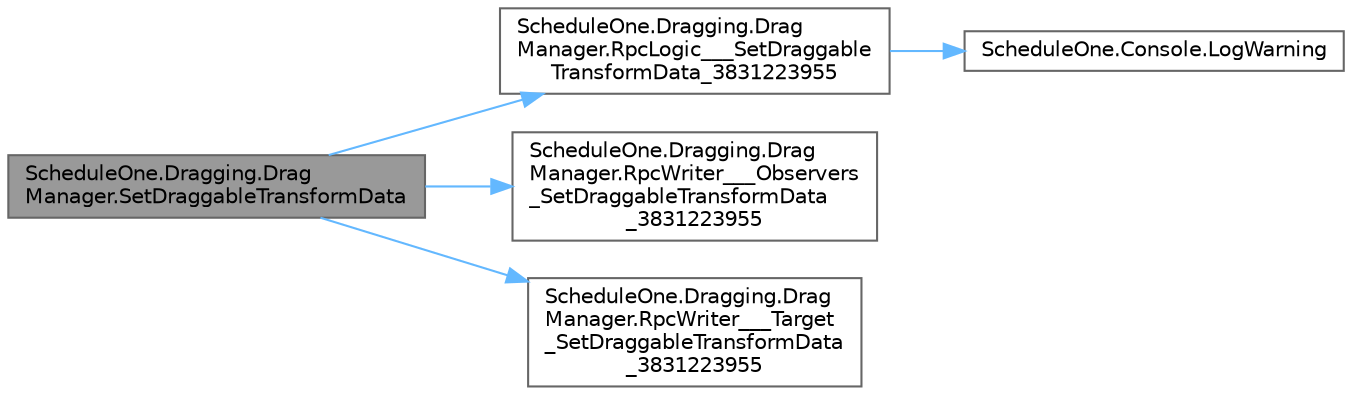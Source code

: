 digraph "ScheduleOne.Dragging.DragManager.SetDraggableTransformData"
{
 // LATEX_PDF_SIZE
  bgcolor="transparent";
  edge [fontname=Helvetica,fontsize=10,labelfontname=Helvetica,labelfontsize=10];
  node [fontname=Helvetica,fontsize=10,shape=box,height=0.2,width=0.4];
  rankdir="LR";
  Node1 [id="Node000001",label="ScheduleOne.Dragging.Drag\lManager.SetDraggableTransformData",height=0.2,width=0.4,color="gray40", fillcolor="grey60", style="filled", fontcolor="black",tooltip=" "];
  Node1 -> Node2 [id="edge1_Node000001_Node000002",color="steelblue1",style="solid",tooltip=" "];
  Node2 [id="Node000002",label="ScheduleOne.Dragging.Drag\lManager.RpcLogic___SetDraggable\lTransformData_3831223955",height=0.2,width=0.4,color="grey40", fillcolor="white", style="filled",URL="$class_schedule_one_1_1_dragging_1_1_drag_manager.html#afcfef696c1e95cc928ae466adb69f4b6",tooltip=" "];
  Node2 -> Node3 [id="edge2_Node000002_Node000003",color="steelblue1",style="solid",tooltip=" "];
  Node3 [id="Node000003",label="ScheduleOne.Console.LogWarning",height=0.2,width=0.4,color="grey40", fillcolor="white", style="filled",URL="$class_schedule_one_1_1_console.html#a4af4a471d16b1029b44a8121bf41d45c",tooltip=" "];
  Node1 -> Node4 [id="edge3_Node000001_Node000004",color="steelblue1",style="solid",tooltip=" "];
  Node4 [id="Node000004",label="ScheduleOne.Dragging.Drag\lManager.RpcWriter___Observers\l_SetDraggableTransformData\l_3831223955",height=0.2,width=0.4,color="grey40", fillcolor="white", style="filled",URL="$class_schedule_one_1_1_dragging_1_1_drag_manager.html#af70878e66d01ada68b1fb436c9d1eade",tooltip=" "];
  Node1 -> Node5 [id="edge4_Node000001_Node000005",color="steelblue1",style="solid",tooltip=" "];
  Node5 [id="Node000005",label="ScheduleOne.Dragging.Drag\lManager.RpcWriter___Target\l_SetDraggableTransformData\l_3831223955",height=0.2,width=0.4,color="grey40", fillcolor="white", style="filled",URL="$class_schedule_one_1_1_dragging_1_1_drag_manager.html#ab2e3ced5d382ecb0d6fc8cc3870cfcb1",tooltip=" "];
}
